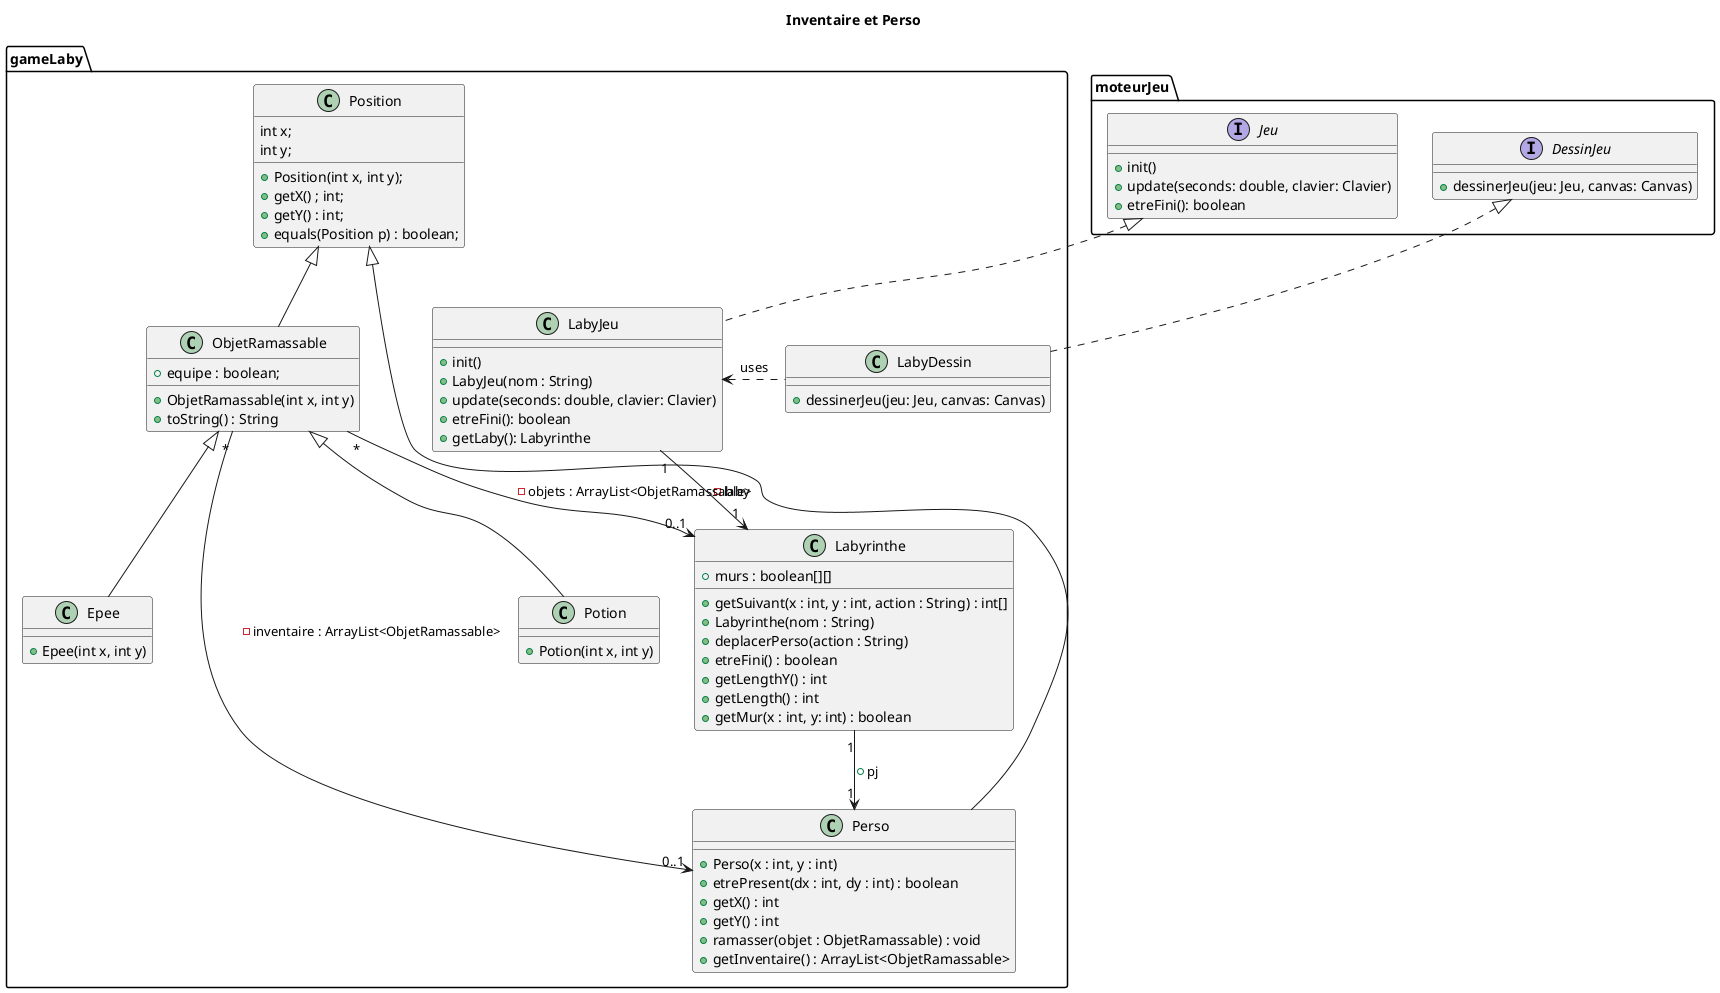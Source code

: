 @startuml
title Inventaire et Perso

'''classe'''


package moteurJeu {

interface Jeu{
+ init()
+ update(seconds: double, clavier: Clavier)
+ etreFini(): boolean
}


interface DessinJeu {
+ dessinerJeu(jeu: Jeu, canvas: Canvas)
}
}


package gameLaby {


class Labyrinthe{
  + murs : boolean[][]
  + getSuivant(x : int, y : int, action : String) : int[]
  + Labyrinthe(nom : String)
  + deplacerPerso(action : String)
  + etreFini() : boolean
  + getLengthY() : int
  + getLength() : int
  + getMur(x : int, y: int) : boolean
}


class ObjetRamassable {

    + equipe : boolean;
    + ObjetRamassable(int x, int y)
    + toString() : String
}

class Potion{
    + Potion(int x, int y)
}

class Epee{
    + Epee(int x, int y)
}

class Position {
    int x;
    int y;

    + Position(int x, int y);
    + getX() ; int;
    + getY() : int;
    + equals(Position p) : boolean;
}

class Perso {
  + Perso(x : int, y : int)
  + etrePresent(dx : int, dy : int) : boolean
  + getX() : int
  + getY() : int
  + ramasser(objet : ObjetRamassable) : void
  + getInventaire() : ArrayList<ObjetRamassable>
}

class LabyJeu{
+ init()
+ LabyJeu(nom : String)
+ update(seconds: double, clavier: Clavier)
+ etreFini(): boolean
+ getLaby(): Labyrinthe
}

class LabyDessin{
+ dessinerJeu(jeu: Jeu, canvas: Canvas)
}
}


LabyJeu "1" --> "1" Labyrinthe : -laby
DessinJeu <|.. LabyDessin
Jeu <|.. LabyJeu
Labyrinthe "1" --> "1" Perso: + pj
LabyJeu <. LabyDessin:uses

ObjetRamassable "*" --> "0..1" Perso: -inventaire : ArrayList<ObjetRamassable>
ObjetRamassable "*" --> "0..1" Labyrinthe: -objets : ArrayList<ObjetRamassable>
ObjetRamassable  <|-- "Potion"
ObjetRamassable  <|-- "Epee"
Position <|--  Perso
Position <|--  ObjetRamassable



@enduml